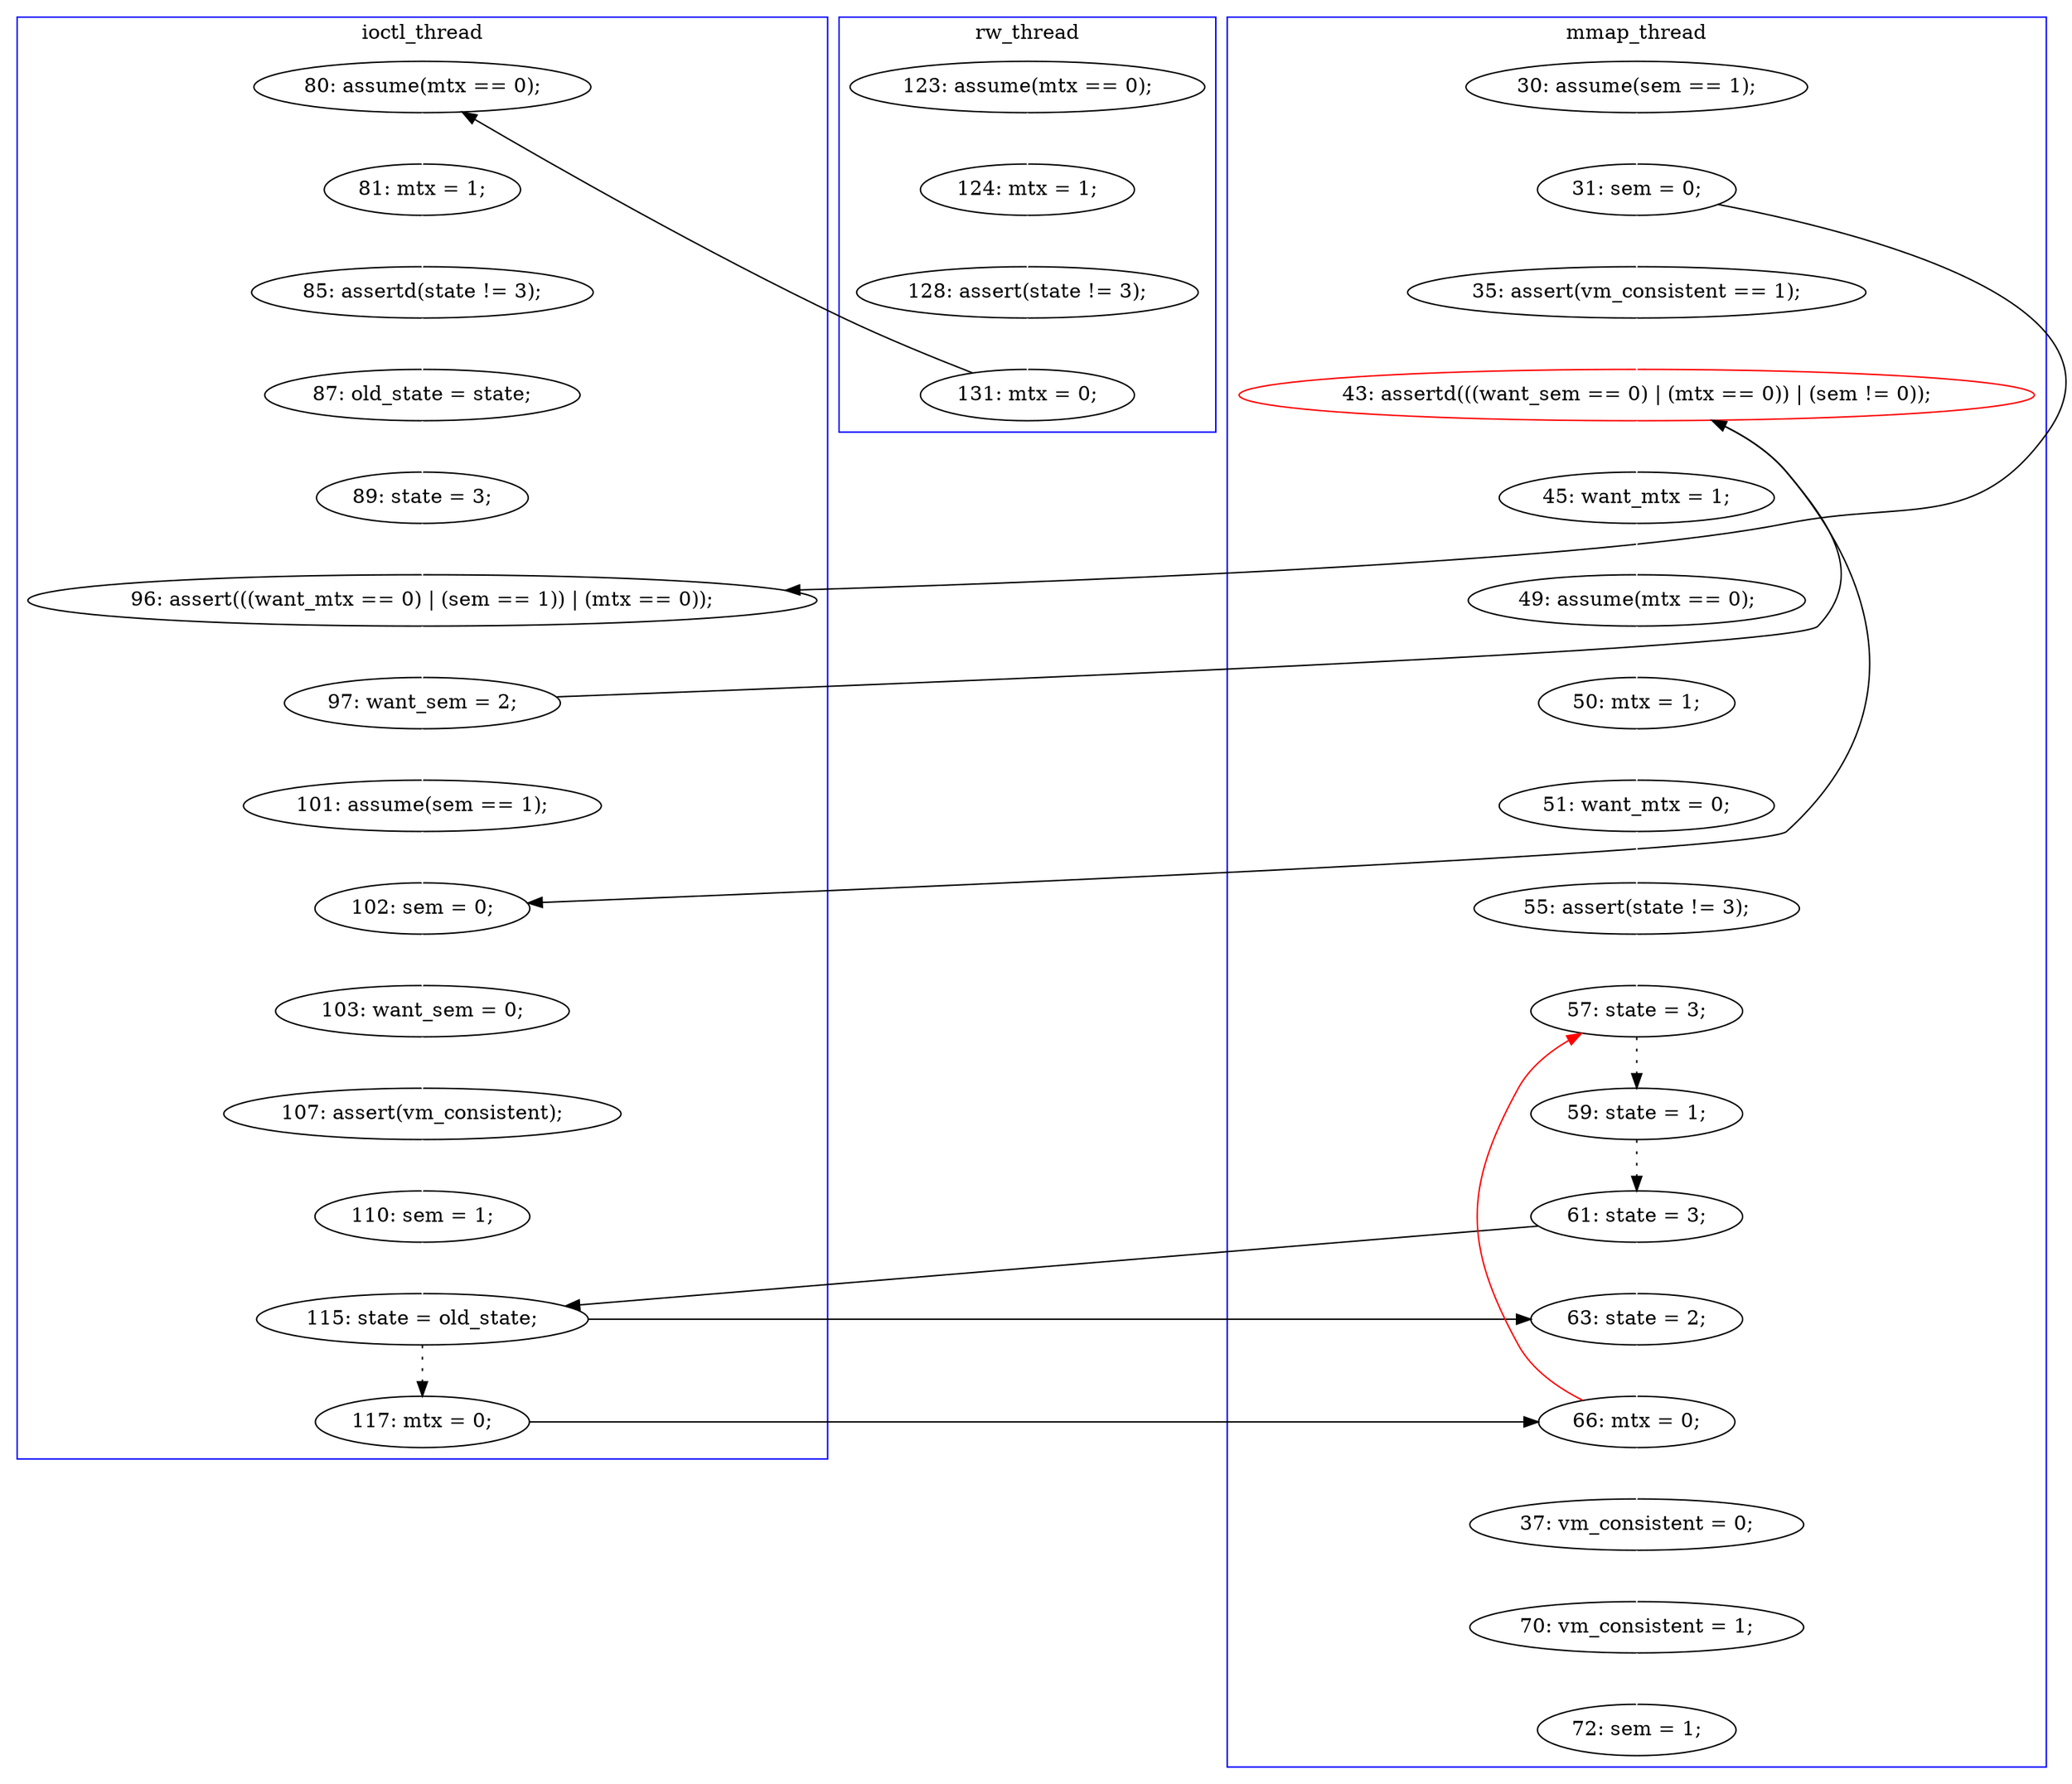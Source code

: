 digraph Counterexample {
	44 -> 46 [color = black, style = solid, constraint = false]
	42 -> 44 [color = black, style = solid, constraint = false]
	17 -> 18 [color = white, style = solid]
	13 -> 28 [color = white, style = solid]
	13 -> 26 [color = black, style = solid, constraint = false]
	18 -> 19 [color = white, style = solid]
	24 -> 26 [color = white, style = solid]
	44 -> 45 [color = black, style = dotted]
	29 -> 30 [color = white, style = solid]
	39 -> 43 [color = white, style = solid]
	42 -> 46 [color = white, style = solid]
	31 -> 32 [color = white, style = solid]
	46 -> 48 [color = white, style = solid]
	29 -> 36 [color = black, style = solid, constraint = false]
	35 -> 36 [color = white, style = solid]
	48 -> 38 [color = red, style = solid, constraint = false]
	36 -> 37 [color = white, style = solid]
	30 -> 31 [color = white, style = solid]
	19 -> 20 [color = black, style = solid, constraint = false]
	12 -> 13 [color = white, style = solid]
	20 -> 21 [color = white, style = solid]
	37 -> 39 [color = white, style = solid]
	50 -> 51 [color = white, style = solid]
	27 -> 35 [color = white, style = solid]
	40 -> 42 [color = black, style = dotted]
	16 -> 17 [color = white, style = solid]
	38 -> 40 [color = black, style = dotted]
	22 -> 23 [color = white, style = solid]
	28 -> 29 [color = white, style = solid]
	27 -> 29 [color = black, style = solid, constraint = false]
	34 -> 38 [color = white, style = solid]
	21 -> 22 [color = white, style = solid]
	32 -> 33 [color = white, style = solid]
	23 -> 24 [color = white, style = solid]
	48 -> 49 [color = white, style = solid]
	43 -> 44 [color = white, style = solid]
	26 -> 27 [color = white, style = solid]
	33 -> 34 [color = white, style = solid]
	45 -> 48 [color = black, style = solid, constraint = false]
	49 -> 50 [color = white, style = solid]
	subgraph cluster3 {
		label = rw_thread
		color = blue
		17  [label = "124: mtx = 1;"]
		16  [label = "123: assume(mtx == 0);"]
		19  [label = "131: mtx = 0;"]
		18  [label = "128: assert(state != 3);"]
	}
	subgraph cluster2 {
		label = ioctl_thread
		color = blue
		36  [label = "102: sem = 0;"]
		27  [label = "97: want_sem = 2;"]
		20  [label = "80: assume(mtx == 0);"]
		39  [label = "107: assert(vm_consistent);"]
		26  [label = "96: assert(((want_mtx == 0) | (sem == 1)) | (mtx == 0));"]
		44  [label = "115: state = old_state;"]
		21  [label = "81: mtx = 1;"]
		43  [label = "110: sem = 1;"]
		45  [label = "117: mtx = 0;"]
		24  [label = "89: state = 3;"]
		23  [label = "87: old_state = state;"]
		22  [label = "85: assertd(state != 3);"]
		35  [label = "101: assume(sem == 1);"]
		37  [label = "103: want_sem = 0;"]
	}
	subgraph cluster1 {
		label = mmap_thread
		color = blue
		31  [label = "49: assume(mtx == 0);"]
		40  [label = "59: state = 1;"]
		30  [label = "45: want_mtx = 1;"]
		34  [label = "55: assert(state != 3);"]
		12  [label = "30: assume(sem == 1);"]
		38  [label = "57: state = 3;"]
		48  [label = "66: mtx = 0;"]
		50  [label = "70: vm_consistent = 1;"]
		42  [label = "61: state = 3;"]
		28  [label = "35: assert(vm_consistent == 1);"]
		13  [label = "31: sem = 0;"]
		29  [label = "43: assertd(((want_sem == 0) | (mtx == 0)) | (sem != 0));", color = red]
		49  [label = "37: vm_consistent = 0;"]
		46  [label = "63: state = 2;"]
		32  [label = "50: mtx = 1;"]
		51  [label = "72: sem = 1;"]
		33  [label = "51: want_mtx = 0;"]
	}
}